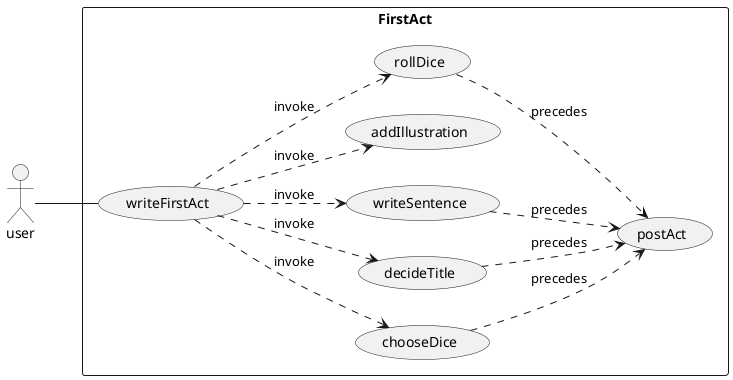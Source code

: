 @startuml FirstAct

left to right direction

actor user

rectangle FirstAct {
    user -- (writeFirstAct)
    (writeFirstAct) ..> (chooseDice) : invoke
    (writeFirstAct) ..> (decideTitle) : invoke
    (writeFirstAct) ..> (writeSentence) : invoke
    (writeFirstAct) ..> (addIllustration) : invoke
    (writeFirstAct) ..> (rollDice) : invoke
    (chooseDice) ..> (postAct) : precedes
    (decideTitle) ..> (postAct) : precedes
    (writeSentence) ..> (postAct) : precedes
    (rollDice) ..> (postAct) : precedes
}

@enduml